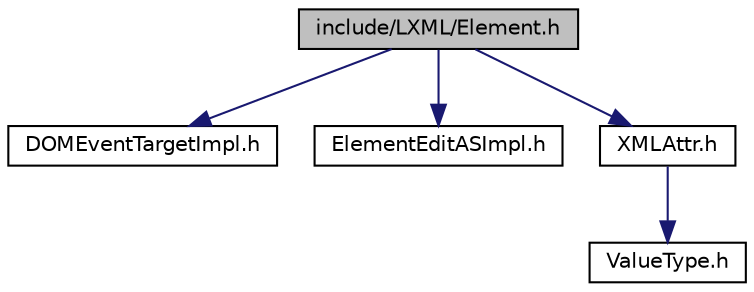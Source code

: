 digraph G
{
  edge [fontname="Helvetica",fontsize="10",labelfontname="Helvetica",labelfontsize="10"];
  node [fontname="Helvetica",fontsize="10",shape=record];
  Node1 [label="include/LXML/Element.h",height=0.2,width=0.4,color="black", fillcolor="grey75", style="filled" fontcolor="black"];
  Node1 -> Node2 [color="midnightblue",fontsize="10",style="solid",fontname="Helvetica"];
  Node2 [label="DOMEventTargetImpl.h",height=0.2,width=0.4,color="black", fillcolor="white", style="filled",URL="$_d_o_m_event_target_impl_8h.html"];
  Node1 -> Node3 [color="midnightblue",fontsize="10",style="solid",fontname="Helvetica"];
  Node3 [label="ElementEditASImpl.h",height=0.2,width=0.4,color="black", fillcolor="white", style="filled",URL="$_element_edit_a_s_impl_8h.html"];
  Node1 -> Node4 [color="midnightblue",fontsize="10",style="solid",fontname="Helvetica"];
  Node4 [label="XMLAttr.h",height=0.2,width=0.4,color="black", fillcolor="white", style="filled",URL="$_x_m_l_attr_8h.html"];
  Node4 -> Node5 [color="midnightblue",fontsize="10",style="solid",fontname="Helvetica"];
  Node5 [label="ValueType.h",height=0.2,width=0.4,color="black", fillcolor="white", style="filled",URL="$_value_type_8h.html"];
}
